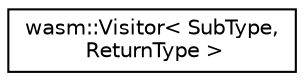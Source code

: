 digraph "Graphical Class Hierarchy"
{
  edge [fontname="Helvetica",fontsize="10",labelfontname="Helvetica",labelfontsize="10"];
  node [fontname="Helvetica",fontsize="10",shape=record];
  rankdir="LR";
  Node0 [label="wasm::Visitor\< SubType,\l ReturnType \>",height=0.2,width=0.4,color="black", fillcolor="white", style="filled",URL="$structwasm_1_1_visitor.html"];
}
